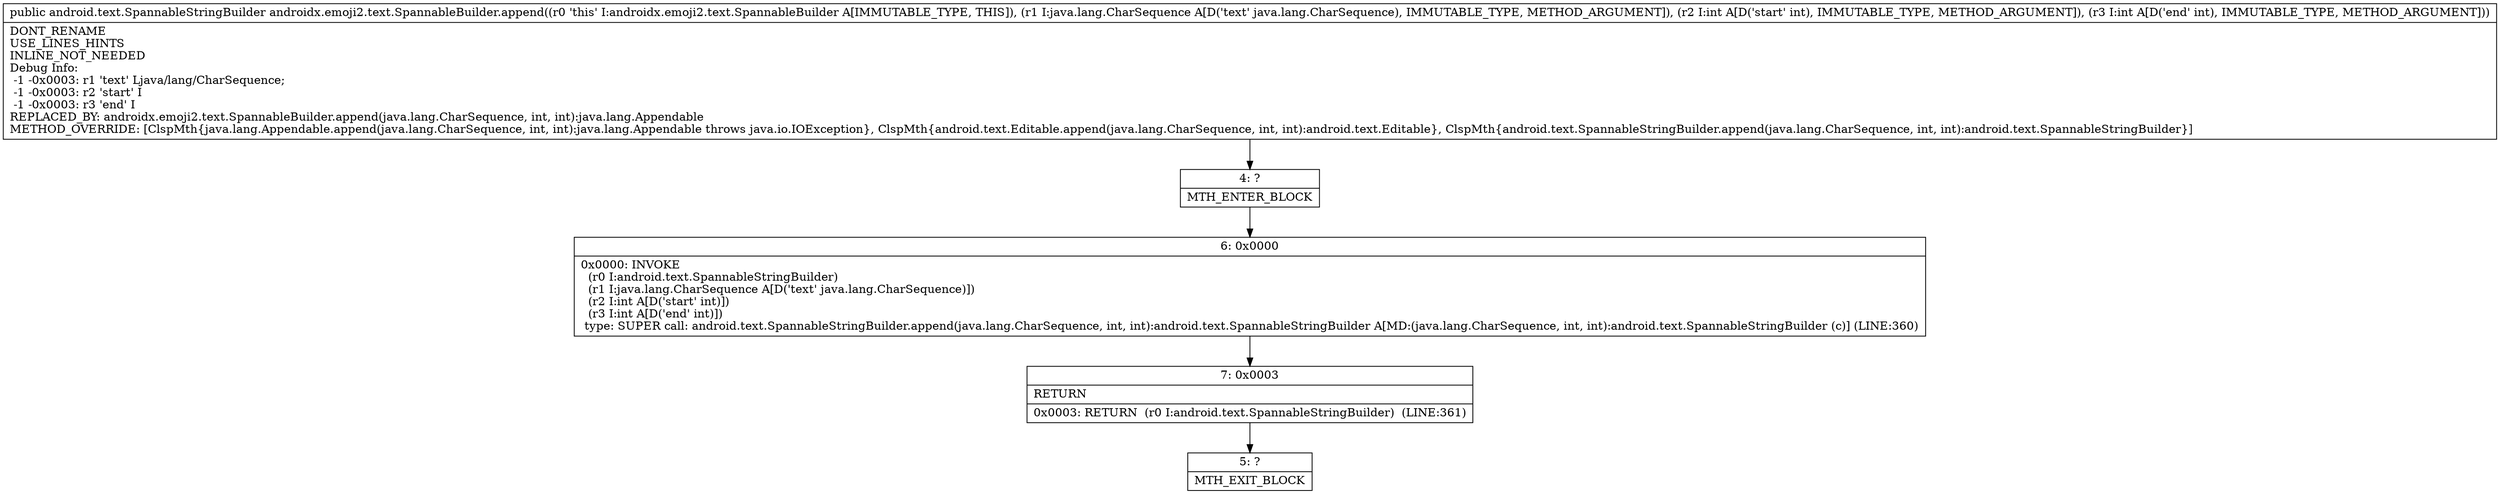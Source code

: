 digraph "CFG forandroidx.emoji2.text.SpannableBuilder.append(Ljava\/lang\/CharSequence;II)Landroid\/text\/SpannableStringBuilder;" {
Node_4 [shape=record,label="{4\:\ ?|MTH_ENTER_BLOCK\l}"];
Node_6 [shape=record,label="{6\:\ 0x0000|0x0000: INVOKE  \l  (r0 I:android.text.SpannableStringBuilder)\l  (r1 I:java.lang.CharSequence A[D('text' java.lang.CharSequence)])\l  (r2 I:int A[D('start' int)])\l  (r3 I:int A[D('end' int)])\l type: SUPER call: android.text.SpannableStringBuilder.append(java.lang.CharSequence, int, int):android.text.SpannableStringBuilder A[MD:(java.lang.CharSequence, int, int):android.text.SpannableStringBuilder (c)] (LINE:360)\l}"];
Node_7 [shape=record,label="{7\:\ 0x0003|RETURN\l|0x0003: RETURN  (r0 I:android.text.SpannableStringBuilder)  (LINE:361)\l}"];
Node_5 [shape=record,label="{5\:\ ?|MTH_EXIT_BLOCK\l}"];
MethodNode[shape=record,label="{public android.text.SpannableStringBuilder androidx.emoji2.text.SpannableBuilder.append((r0 'this' I:androidx.emoji2.text.SpannableBuilder A[IMMUTABLE_TYPE, THIS]), (r1 I:java.lang.CharSequence A[D('text' java.lang.CharSequence), IMMUTABLE_TYPE, METHOD_ARGUMENT]), (r2 I:int A[D('start' int), IMMUTABLE_TYPE, METHOD_ARGUMENT]), (r3 I:int A[D('end' int), IMMUTABLE_TYPE, METHOD_ARGUMENT]))  | DONT_RENAME\lUSE_LINES_HINTS\lINLINE_NOT_NEEDED\lDebug Info:\l  \-1 \-0x0003: r1 'text' Ljava\/lang\/CharSequence;\l  \-1 \-0x0003: r2 'start' I\l  \-1 \-0x0003: r3 'end' I\lREPLACED_BY: androidx.emoji2.text.SpannableBuilder.append(java.lang.CharSequence, int, int):java.lang.Appendable\lMETHOD_OVERRIDE: [ClspMth\{java.lang.Appendable.append(java.lang.CharSequence, int, int):java.lang.Appendable throws java.io.IOException\}, ClspMth\{android.text.Editable.append(java.lang.CharSequence, int, int):android.text.Editable\}, ClspMth\{android.text.SpannableStringBuilder.append(java.lang.CharSequence, int, int):android.text.SpannableStringBuilder\}]\l}"];
MethodNode -> Node_4;Node_4 -> Node_6;
Node_6 -> Node_7;
Node_7 -> Node_5;
}

